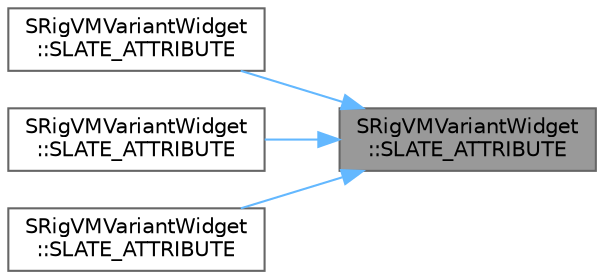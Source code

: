 digraph "SRigVMVariantWidget::SLATE_ATTRIBUTE"
{
 // INTERACTIVE_SVG=YES
 // LATEX_PDF_SIZE
  bgcolor="transparent";
  edge [fontname=Helvetica,fontsize=10,labelfontname=Helvetica,labelfontsize=10];
  node [fontname=Helvetica,fontsize=10,shape=box,height=0.2,width=0.4];
  rankdir="RL";
  Node1 [id="Node000001",label="SRigVMVariantWidget\l::SLATE_ATTRIBUTE",height=0.2,width=0.4,color="gray40", fillcolor="grey60", style="filled", fontcolor="black",tooltip=" "];
  Node1 -> Node2 [id="edge1_Node000001_Node000002",dir="back",color="steelblue1",style="solid",tooltip=" "];
  Node2 [id="Node000002",label="SRigVMVariantWidget\l::SLATE_ATTRIBUTE",height=0.2,width=0.4,color="grey40", fillcolor="white", style="filled",URL="$d6/dec/classSRigVMVariantWidget.html#a4fcd652323ec1c6509b98fa0f206a4bc",tooltip=" "];
  Node1 -> Node3 [id="edge2_Node000001_Node000003",dir="back",color="steelblue1",style="solid",tooltip=" "];
  Node3 [id="Node000003",label="SRigVMVariantWidget\l::SLATE_ATTRIBUTE",height=0.2,width=0.4,color="grey40", fillcolor="white", style="filled",URL="$d6/dec/classSRigVMVariantWidget.html#aa6d5da090f10177349540d81aa3092cc",tooltip=" "];
  Node1 -> Node4 [id="edge3_Node000001_Node000004",dir="back",color="steelblue1",style="solid",tooltip=" "];
  Node4 [id="Node000004",label="SRigVMVariantWidget\l::SLATE_ATTRIBUTE",height=0.2,width=0.4,color="grey40", fillcolor="white", style="filled",URL="$d6/dec/classSRigVMVariantWidget.html#a0e5163ddafb61c6821801a3d4be79bc0",tooltip=" "];
}
